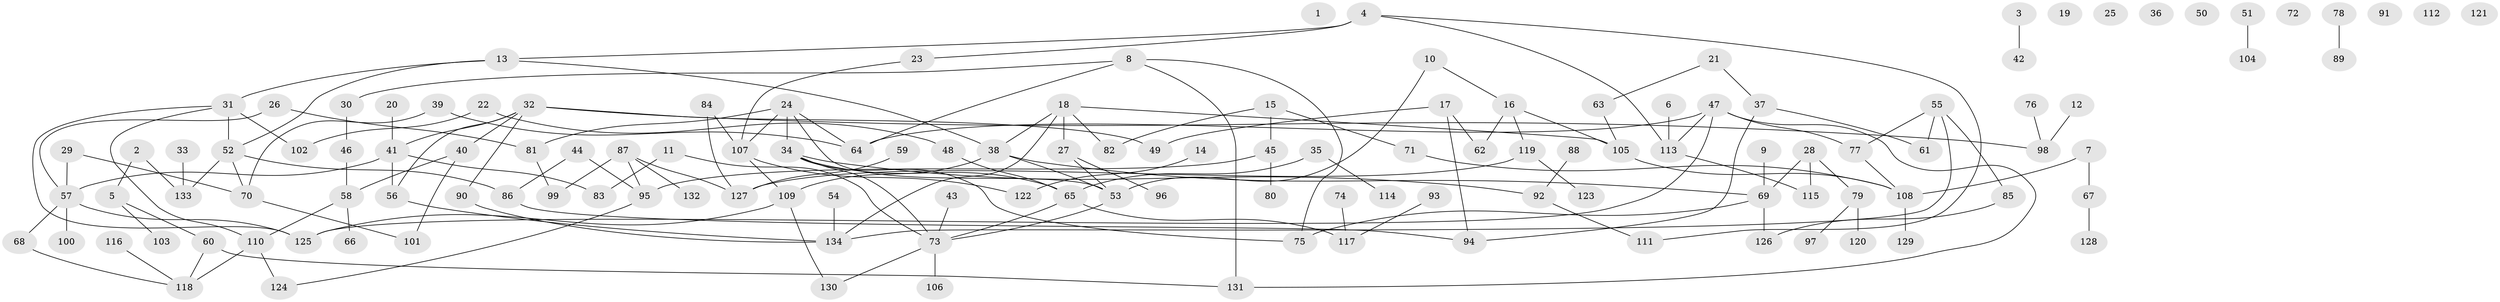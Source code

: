 // coarse degree distribution, {4: 0.2289156626506024, 12: 0.012048192771084338, 3: 0.1566265060240964, 7: 0.03614457831325301, 5: 0.04819277108433735, 2: 0.2289156626506024, 8: 0.012048192771084338, 6: 0.012048192771084338, 1: 0.26506024096385544}
// Generated by graph-tools (version 1.1) at 2025/48/03/04/25 22:48:04]
// undirected, 134 vertices, 164 edges
graph export_dot {
  node [color=gray90,style=filled];
  1;
  2;
  3;
  4;
  5;
  6;
  7;
  8;
  9;
  10;
  11;
  12;
  13;
  14;
  15;
  16;
  17;
  18;
  19;
  20;
  21;
  22;
  23;
  24;
  25;
  26;
  27;
  28;
  29;
  30;
  31;
  32;
  33;
  34;
  35;
  36;
  37;
  38;
  39;
  40;
  41;
  42;
  43;
  44;
  45;
  46;
  47;
  48;
  49;
  50;
  51;
  52;
  53;
  54;
  55;
  56;
  57;
  58;
  59;
  60;
  61;
  62;
  63;
  64;
  65;
  66;
  67;
  68;
  69;
  70;
  71;
  72;
  73;
  74;
  75;
  76;
  77;
  78;
  79;
  80;
  81;
  82;
  83;
  84;
  85;
  86;
  87;
  88;
  89;
  90;
  91;
  92;
  93;
  94;
  95;
  96;
  97;
  98;
  99;
  100;
  101;
  102;
  103;
  104;
  105;
  106;
  107;
  108;
  109;
  110;
  111;
  112;
  113;
  114;
  115;
  116;
  117;
  118;
  119;
  120;
  121;
  122;
  123;
  124;
  125;
  126;
  127;
  128;
  129;
  130;
  131;
  132;
  133;
  134;
  2 -- 5;
  2 -- 133;
  3 -- 42;
  4 -- 13;
  4 -- 23;
  4 -- 111;
  4 -- 113;
  5 -- 60;
  5 -- 103;
  6 -- 113;
  7 -- 67;
  7 -- 108;
  8 -- 30;
  8 -- 64;
  8 -- 75;
  8 -- 131;
  9 -- 69;
  10 -- 16;
  10 -- 53;
  11 -- 73;
  11 -- 83;
  12 -- 98;
  13 -- 31;
  13 -- 38;
  13 -- 52;
  14 -- 122;
  15 -- 45;
  15 -- 71;
  15 -- 82;
  16 -- 62;
  16 -- 105;
  16 -- 119;
  17 -- 49;
  17 -- 62;
  17 -- 94;
  18 -- 27;
  18 -- 38;
  18 -- 82;
  18 -- 105;
  18 -- 134;
  20 -- 41;
  21 -- 37;
  21 -- 63;
  22 -- 48;
  22 -- 102;
  23 -- 107;
  24 -- 34;
  24 -- 53;
  24 -- 64;
  24 -- 81;
  24 -- 107;
  26 -- 57;
  26 -- 81;
  27 -- 53;
  27 -- 96;
  28 -- 69;
  28 -- 79;
  28 -- 115;
  29 -- 57;
  29 -- 70;
  30 -- 46;
  31 -- 52;
  31 -- 102;
  31 -- 110;
  31 -- 125;
  32 -- 40;
  32 -- 41;
  32 -- 49;
  32 -- 56;
  32 -- 90;
  32 -- 98;
  33 -- 133;
  34 -- 65;
  34 -- 73;
  34 -- 75;
  34 -- 92;
  35 -- 65;
  35 -- 114;
  37 -- 61;
  37 -- 94;
  38 -- 53;
  38 -- 69;
  38 -- 109;
  39 -- 64;
  39 -- 70;
  40 -- 58;
  40 -- 101;
  41 -- 56;
  41 -- 57;
  41 -- 83;
  43 -- 73;
  44 -- 86;
  44 -- 95;
  45 -- 80;
  45 -- 95;
  46 -- 58;
  47 -- 64;
  47 -- 77;
  47 -- 113;
  47 -- 125;
  47 -- 131;
  48 -- 65;
  51 -- 104;
  52 -- 70;
  52 -- 86;
  52 -- 133;
  53 -- 73;
  54 -- 134;
  55 -- 61;
  55 -- 77;
  55 -- 85;
  55 -- 134;
  56 -- 134;
  57 -- 68;
  57 -- 100;
  57 -- 125;
  58 -- 66;
  58 -- 110;
  59 -- 127;
  60 -- 118;
  60 -- 131;
  63 -- 105;
  65 -- 73;
  65 -- 117;
  67 -- 128;
  68 -- 118;
  69 -- 75;
  69 -- 126;
  70 -- 101;
  71 -- 108;
  73 -- 106;
  73 -- 130;
  74 -- 117;
  76 -- 98;
  77 -- 108;
  78 -- 89;
  79 -- 97;
  79 -- 120;
  81 -- 99;
  84 -- 107;
  84 -- 127;
  85 -- 126;
  86 -- 94;
  87 -- 95;
  87 -- 99;
  87 -- 127;
  87 -- 132;
  88 -- 92;
  90 -- 134;
  92 -- 111;
  93 -- 117;
  95 -- 124;
  105 -- 108;
  107 -- 109;
  107 -- 122;
  108 -- 129;
  109 -- 125;
  109 -- 130;
  110 -- 118;
  110 -- 124;
  113 -- 115;
  116 -- 118;
  119 -- 123;
  119 -- 127;
}
